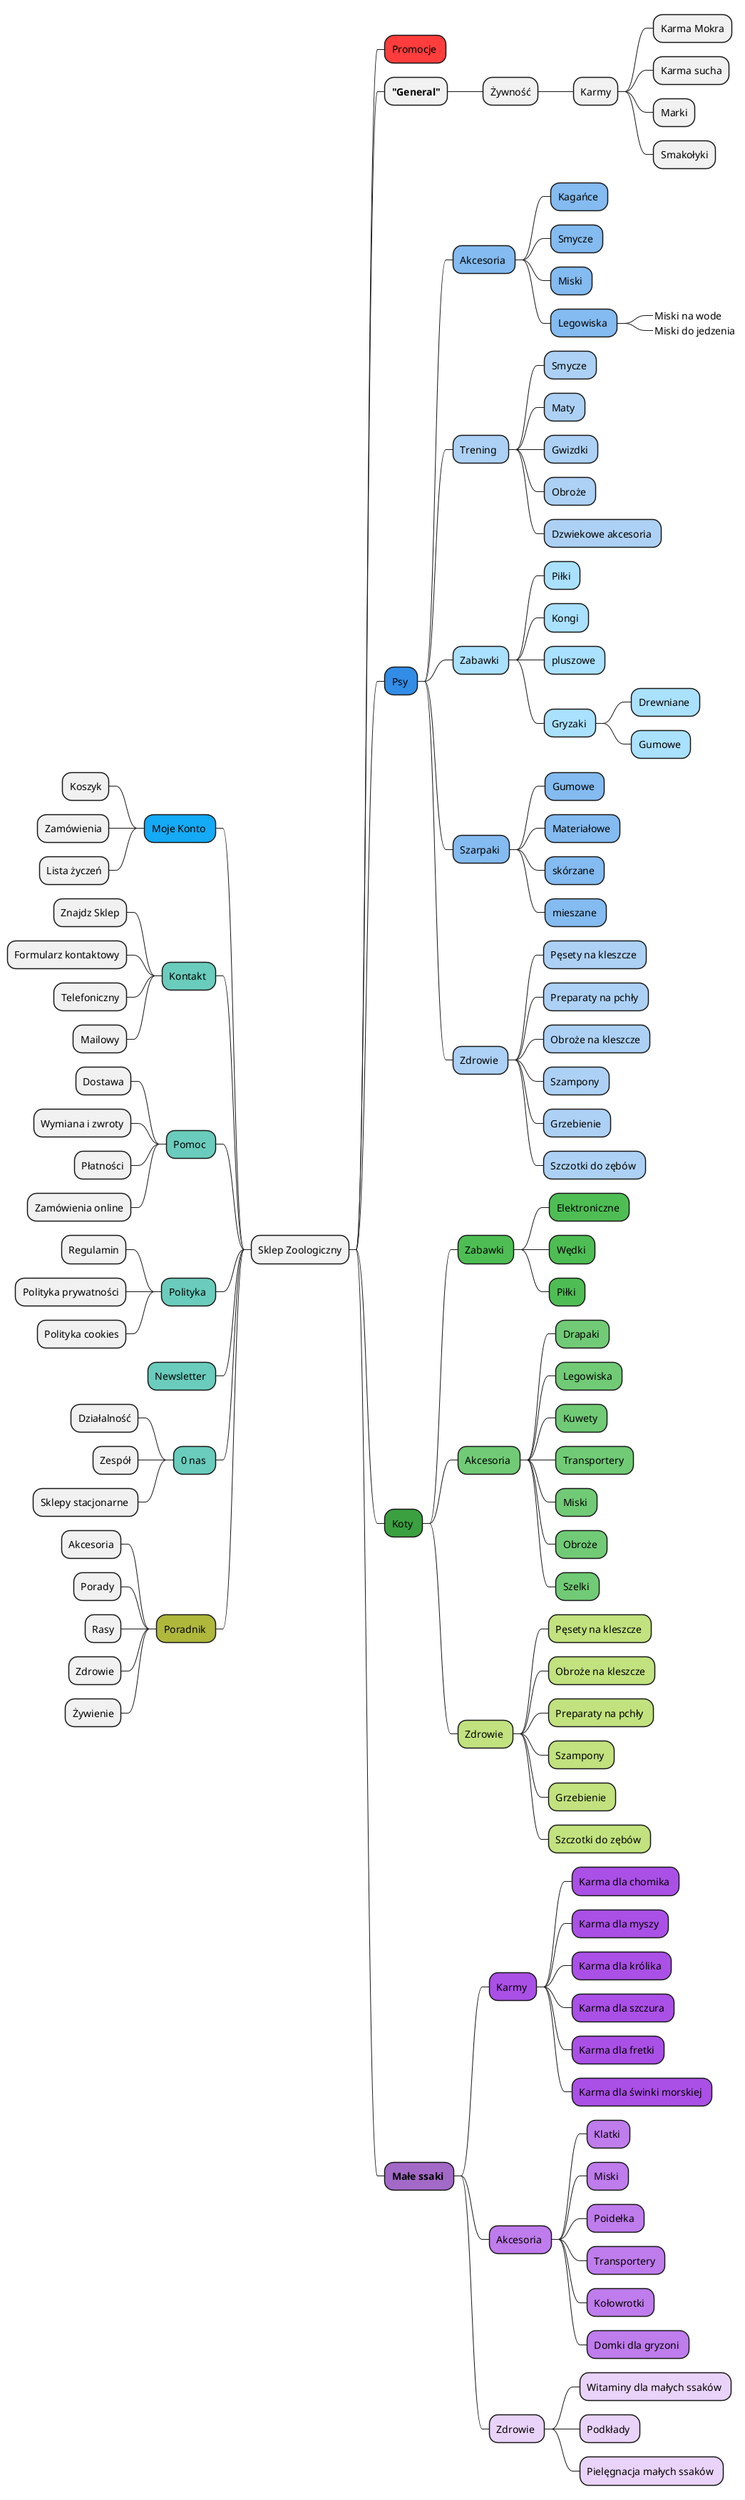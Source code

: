 @@startmindmap pojecia
!theme _none_
<style>
mindmapDiagram {
    '/colors https://colordesigner.io /'
  .green1 {
    BackgroundColor #3ba040
  }
  .green2 {
    BackgroundColor #4ebe54
  }
  .green3 {
    BackgroundColor #71cb76
  }
  .green4 {
    BackgroundColor #c1e27e
  }
  .green5 {
    BackgroundColor #b8e5ba
  }
  .rose {
    BackgroundColor LightPink
  }
  .blue1{
    BackgroundColor #328de7
  }
  .blue2{
    BackgroundColor #5ba4eb
  }
  .blue3{
    BackgroundColor #84bbf0
  }    
  .blue4{
    BackgroundColor #add1f5
  } 
  .blue5{
    BackgroundColor #aae1fe
  } 
  .blue {
    BackgroundColor lightblue
  }
  .purple1 {
    BackgroundColor #a269c6
  }
  .purple2 {
    BackgroundColor #9524e0
  }
  .purple3 {
    BackgroundColor #aa50e6
  }
  .purple4 {
    BackgroundColor #bf7cec
  }
  .purple5 {
    BackgroundColor #ead3f9
  }
  .yellow {
    BackgroundColor LightYellow
  }
  .slateGrey {
      BackgroundColor LightSlateGray
  }
  .violet {
      BackgroundColor #b385d0
  }
  .oliveGreen{
    BackgroundColor #afb83b
  }
  .skyBlue{
    BackgroundColor #14aaf5
  }
  .mintGreen{
    BackgroundColor #6accbc
  }
  .red {
    BackgroundColor #FF3D3D
  }
  .bananaYellow {
    BackgroundColor #E6E600
  }
  .brown {
    BackgroundColor #B87D4B
  }

}
</style>

+ Sklep Zoologiczny

++ Promocje <<red>>

++ **"General"**
+++ Żywność
++++ Karmy
+++++ Karma Mokra
+++++ Karma sucha
+++++ Marki
+++++ Smakołyki

++ Psy <<blue1>>

+++ Akcesoria <<blue3>>
++++ Kagańce <<blue3>>
++++ Smycze <<blue3>>
++++ Miski <<blue3>>
++++ Legowiska <<blue3>>
+++++_ Miski na wode <<blue3>>
+++++_ Miski do jedzenia <<blue3>>

+++ Trening  <<blue4>>
++++ Smycze <<blue4>>
++++ Maty <<blue4>>
++++ Gwizdki <<blue4>>
++++ Obroże <<blue4>>
++++ Dzwiekowe akcesoria <<blue4>>

+++ Zabawki <<blue5>>
++++ Piłki <<blue5>>
++++ Kongi <<blue5>>
++++ pluszowe <<blue5>>
++++ Gryzaki <<blue5>>
+++++ Drewniane <<blue5>>
+++++ Gumowe <<blue5>>

+++ Szarpaki <<blue3>>
++++ Gumowe <<blue3>>
++++ Materiałowe <<blue3>>
++++ skórzane <<blue3>>
++++ mieszane <<blue3>>
+++ Zdrowie <<blue4>>

++++ Pęsety na kleszcze <<blue4>>
++++ Preparaty na pchły <<blue4>>
++++ Obroże na kleszcze <<blue4>>
++++ Szampony <<blue4>>
++++ Grzebienie <<blue4>>
++++ Szczotki do zębów <<blue4>>

++ Koty <<green1>>

+++ Zabawki <<green2>>
++++ Elektroniczne <<green2>>
++++ Wędki <<green2>>
++++ Piłki <<green2>>

+++ Akcesoria <<green3>>
++++ Drapaki <<green3>>
++++ Legowiska <<green3>>
++++ Kuwety <<green3>>
++++ Transportery <<green3>>
++++ Miski <<green3>>
++++ Obroże <<green3>>
++++ Szelki <<green3>>

+++ Zdrowie <<green4>>
++++ Pęsety na kleszcze <<green4>>
++++ Obroże na kleszcze <<green4>>
++++ Preparaty na pchły <<green4>>
++++ Szampony <<green4>>
++++ Grzebienie <<green4>>
++++ Szczotki do zębów <<green4>>

++ **Małe ssaki** <<purple1>>

+++ Karmy <<purple3>>
++++ Karma dla chomika <<purple3>>
++++ Karma dla myszy <<purple3>>
++++ Karma dla królika <<purple3>>
++++ Karma dla szczura <<purple3>>
++++ Karma dla fretki <<purple3>>
++++ Karma dla świnki morskiej <<purple3>>

+++ Akcesoria <<purple4>>
++++ Klatki <<purple4>>
++++ Miski <<purple4>>
++++ Poidełka <<purple4>>
++++ Transportery <<purple4>>
++++ Kołowrotki <<purple4>>
++++ Domki dla gryzoni <<purple4>>

+++ Zdrowie <<purple5>>
++++ Witaminy dla małych ssaków <<purple5>>
++++ Podkłady <<purple5>>
++++ Pielęgnacja małych ssaków <<purple5>>



-- Moje Konto <<skyBlue>>
--- Koszyk
--- Zamówienia
--- Lista życzeń

-- Kontakt <<mintGreen>>
--- Znajdz Sklep
--- Formularz kontaktowy
--- Telefoniczny
--- Mailowy

-- Pomoc <<mintGreen>>
--- Dostawa
--- Wymiana i zwroty
--- Płatności
--- Zamówienia online

-- Polityka <<mintGreen>>
--- Regulamin
--- Polityka prywatności
--- Polityka cookies

-- Newsletter <<mintGreen>>

-- 0 nas <<mintGreen>>
--- Działalność
--- Zespół
--- Sklepy stacjonarne 


-- Poradnik <<oliveGreen>>
--- Akcesoria
--- Porady
--- Rasy
--- Zdrowie
--- Żywienie



@@endmindmap